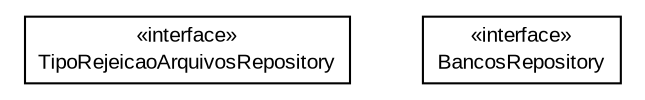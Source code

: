 #!/usr/local/bin/dot
#
# Class diagram 
# Generated by UMLGraph version R5_6 (http://www.umlgraph.org/)
#

digraph G {
	edge [fontname="arial",fontsize=10,labelfontname="arial",labelfontsize=10];
	node [fontname="arial",fontsize=10,shape=plaintext];
	nodesep=0.25;
	ranksep=0.5;
	// br.gov.to.sefaz.arr.repository.TipoRejeicaoArquivosRepository
	c266 [label=<<table title="br.gov.to.sefaz.arr.repository.TipoRejeicaoArquivosRepository" border="0" cellborder="1" cellspacing="0" cellpadding="2" port="p" href="./TipoRejeicaoArquivosRepository.html">
		<tr><td><table border="0" cellspacing="0" cellpadding="1">
<tr><td align="center" balign="center"> &#171;interface&#187; </td></tr>
<tr><td align="center" balign="center"> TipoRejeicaoArquivosRepository </td></tr>
		</table></td></tr>
		</table>>, URL="./TipoRejeicaoArquivosRepository.html", fontname="arial", fontcolor="black", fontsize=10.0];
	// br.gov.to.sefaz.arr.repository.BancosRepository
	c267 [label=<<table title="br.gov.to.sefaz.arr.repository.BancosRepository" border="0" cellborder="1" cellspacing="0" cellpadding="2" port="p" href="./BancosRepository.html">
		<tr><td><table border="0" cellspacing="0" cellpadding="1">
<tr><td align="center" balign="center"> &#171;interface&#187; </td></tr>
<tr><td align="center" balign="center"> BancosRepository </td></tr>
		</table></td></tr>
		</table>>, URL="./BancosRepository.html", fontname="arial", fontcolor="black", fontsize=10.0];
}

